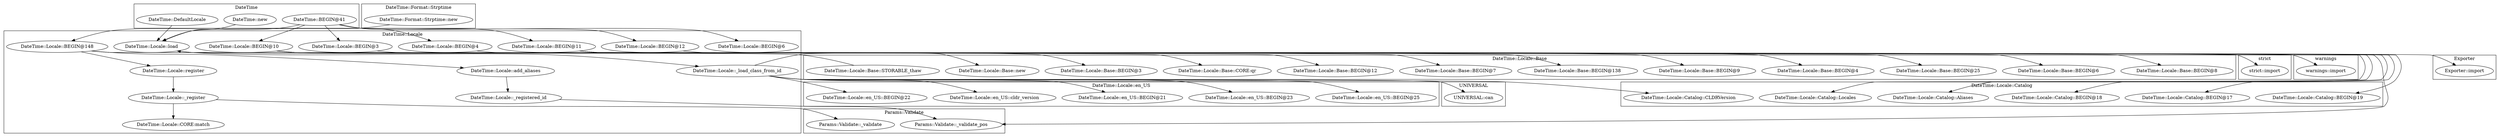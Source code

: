 digraph {
graph [overlap=false]
subgraph cluster_warnings {
	label="warnings";
	"warnings::import";
}
subgraph cluster_DateTime_Locale_Base {
	label="DateTime::Locale::Base";
	"DateTime::Locale::Base::BEGIN@8";
	"DateTime::Locale::Base::new";
	"DateTime::Locale::Base::BEGIN@25";
	"DateTime::Locale::Base::BEGIN@4";
	"DateTime::Locale::Base::BEGIN@9";
	"DateTime::Locale::Base::BEGIN@138";
	"DateTime::Locale::Base::STORABLE_thaw";
	"DateTime::Locale::Base::BEGIN@12";
	"DateTime::Locale::Base::CORE:qr";
	"DateTime::Locale::Base::BEGIN@3";
	"DateTime::Locale::Base::BEGIN@6";
	"DateTime::Locale::Base::BEGIN@7";
}
subgraph cluster_Params_Validate {
	label="Params::Validate";
	"Params::Validate::_validate_pos";
	"Params::Validate::_validate";
}
subgraph cluster_DateTime_Locale_en_US {
	label="DateTime::Locale::en_US";
	"DateTime::Locale::en_US::BEGIN@25";
	"DateTime::Locale::en_US::BEGIN@23";
	"DateTime::Locale::en_US::BEGIN@21";
	"DateTime::Locale::en_US::cldr_version";
	"DateTime::Locale::en_US::BEGIN@22";
}
subgraph cluster_UNIVERSAL {
	label="UNIVERSAL";
	"UNIVERSAL::can";
}
subgraph cluster_DateTime_Locale_Catalog {
	label="DateTime::Locale::Catalog";
	"DateTime::Locale::Catalog::BEGIN@18";
	"DateTime::Locale::Catalog::BEGIN@17";
	"DateTime::Locale::Catalog::Locales";
	"DateTime::Locale::Catalog::CLDRVersion";
	"DateTime::Locale::Catalog::Aliases";
	"DateTime::Locale::Catalog::BEGIN@19";
}
subgraph cluster_strict {
	label="strict";
	"strict::import";
}
subgraph cluster_Exporter {
	label="Exporter";
	"Exporter::import";
}
subgraph cluster_DateTime {
	label="DateTime";
	"DateTime::DefaultLocale";
	"DateTime::new";
	"DateTime::BEGIN@41";
}
subgraph cluster_DateTime_Format_Strptime {
	label="DateTime::Format::Strptime";
	"DateTime::Format::Strptime::new";
}
subgraph cluster_DateTime_Locale {
	label="DateTime::Locale";
	"DateTime::Locale::BEGIN@3";
	"DateTime::Locale::_load_class_from_id";
	"DateTime::Locale::BEGIN@4";
	"DateTime::Locale::BEGIN@148";
	"DateTime::Locale::BEGIN@11";
	"DateTime::Locale::BEGIN@10";
	"DateTime::Locale::_register";
	"DateTime::Locale::load";
	"DateTime::Locale::CORE:match";
	"DateTime::Locale::_registered_id";
	"DateTime::Locale::register";
	"DateTime::Locale::add_aliases";
	"DateTime::Locale::BEGIN@6";
	"DateTime::Locale::BEGIN@12";
}
"DateTime::Locale::_load_class_from_id" -> "DateTime::Locale::Base::new";
"DateTime::Locale::BEGIN@148" -> "DateTime::Locale::Catalog::Locales";
"DateTime::BEGIN@41" -> "DateTime::Locale::BEGIN@11";
"DateTime::Locale::BEGIN@11" -> "DateTime::Locale::Catalog::BEGIN@19";
"DateTime::Locale::BEGIN@10" -> "DateTime::Locale::Base::BEGIN@138";
"DateTime::Locale::BEGIN@11" -> "DateTime::Locale::Catalog::BEGIN@17";
"DateTime::Locale::BEGIN@12" -> "Exporter::import";
"DateTime::Locale::_register" -> "DateTime::Locale::CORE:match";
"DateTime::Locale::_load_class_from_id" -> "DateTime::Locale::en_US::BEGIN@25";
"DateTime::Locale::BEGIN@10" -> "DateTime::Locale::Base::BEGIN@6";
"DateTime::Locale::BEGIN@10" -> "DateTime::Locale::Base::BEGIN@8";
"DateTime::BEGIN@41" -> "DateTime::Locale::BEGIN@3";
"DateTime::Locale::_load_class_from_id" -> "DateTime::Locale::en_US::BEGIN@23";
"DateTime::Locale::BEGIN@10" -> "DateTime::Locale::Base::CORE:qr";
"DateTime::Locale::_load_class_from_id" -> "DateTime::Locale::en_US::cldr_version";
"DateTime::BEGIN@41" -> "DateTime::Locale::BEGIN@148";
"DateTime::Locale::BEGIN@10" -> "DateTime::Locale::Base::BEGIN@4";
"DateTime::Locale::BEGIN@148" -> "DateTime::Locale::Catalog::Aliases";
"DateTime::Locale::add_aliases" -> "DateTime::Locale::_registered_id";
"DateTime::Locale::BEGIN@148" -> "DateTime::Locale::register";
"DateTime::Locale::load" -> "Params::Validate::_validate_pos";
"DateTime::Locale::_registered_id" -> "Params::Validate::_validate_pos";
"DateTime::Locale::BEGIN@10" -> "DateTime::Locale::Base::BEGIN@12";
"DateTime::Locale::BEGIN@10" -> "DateTime::Locale::Base::BEGIN@7";
"DateTime::Locale::BEGIN@11" -> "DateTime::Locale::Catalog::BEGIN@18";
"DateTime::Locale::_load_class_from_id" -> "UNIVERSAL::can";
"DateTime::BEGIN@41" -> "DateTime::Locale::BEGIN@10";
"DateTime::Locale::_load_class_from_id" -> "DateTime::Locale::en_US::BEGIN@22";
"DateTime::Locale::BEGIN@10" -> "DateTime::Locale::Base::BEGIN@3";
"DateTime::BEGIN@41" -> "DateTime::Locale::BEGIN@12";
"DateTime::Locale::BEGIN@4" -> "warnings::import";
"DateTime::Locale::load" -> "DateTime::Locale::_load_class_from_id";
"DateTime::Locale::BEGIN@10" -> "DateTime::Locale::Base::BEGIN@9";
"DateTime::Locale::register" -> "DateTime::Locale::_register";
"DateTime::Locale::_register" -> "Params::Validate::_validate";
"DateTime::Locale::_load_class_from_id" -> "DateTime::Locale::en_US::BEGIN@21";
"DateTime::BEGIN@41" -> "DateTime::Locale::BEGIN@6";
"DateTime::BEGIN@41" -> "DateTime::Locale::BEGIN@4";
"DateTime::Locale::BEGIN@10" -> "DateTime::Locale::Base::BEGIN@25";
"DateTime::Locale::Base::STORABLE_thaw" -> "DateTime::Locale::load";
"DateTime::DefaultLocale" -> "DateTime::Locale::load";
"DateTime::new" -> "DateTime::Locale::load";
"DateTime::Format::Strptime::new" -> "DateTime::Locale::load";
"DateTime::Locale::BEGIN@3" -> "strict::import";
"DateTime::Locale::_load_class_from_id" -> "DateTime::Locale::Catalog::CLDRVersion";
"DateTime::Locale::BEGIN@148" -> "DateTime::Locale::add_aliases";
}
